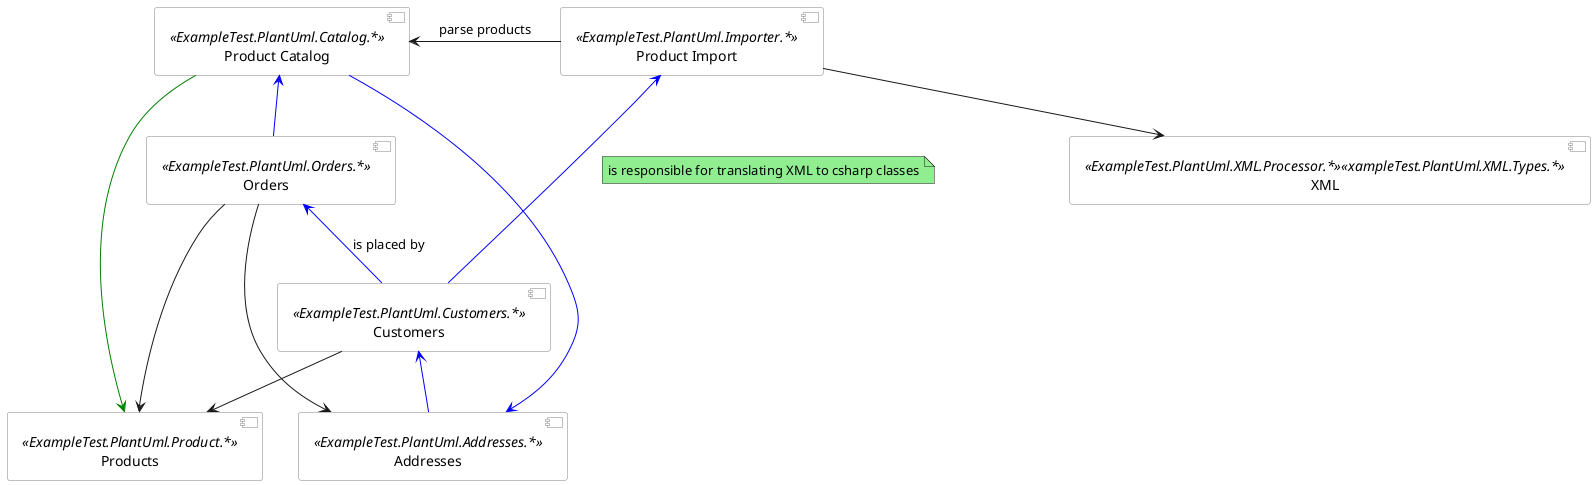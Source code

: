 ﻿@startuml


' !!! Test Version !!!
' This PlantUML Diagram will cause errors when you run the ArchUnitNet PLantUML Test
' It is made to check the errormessages that you will get when the codebase architecture does not match the architecture of the PUML
' Unlogical or wrong dependencies are made on purpose

skinparam componentStyle uml2
skinparam component {
  BorderColor #grey
  BackgroundColor #white
}

[Addresses] <<ExampleTest.PlantUml.Addresses.*>>
[Customers] <<ExampleTest.PlantUml.Customers.*>>
[Orders] <<ExampleTest.PlantUml.Orders.*>>
[Products] <<ExampleTest.PlantUml.Product.*>>
[Product Catalog] <<ExampleTest.PlantUml.Catalog.*>> as catalog
[Product Import] <<ExampleTest.PlantUml.Importer.*>> as import

' Could be some random comment
[XML] <<ExampleTest.PlantUml.XML.Processor.*>> <<xampleTest.PlantUml.XML.Types.*>> as xml

'Causes Error
[Addresses] <-[#blue]- catalog

'Causes Error
[Orders] <-[#blue]- [Customers] : is placed by
[Orders] --> [Products]
[Orders] --> [Addresses]

'Causes Error
[Customers] <-[#blue]- [Addresses]
[Customers] --> [Products]


[Products] <--[#green]- catalog

'Causes Error
catalog <-[#blue]- [Orders]

import -left-> catalog : parse products
import --> xml
'Causes Error
import <-[#blue]- [Customers]

note top on link #lightgreen: is responsible for translating XML to csharp classes

@enduml